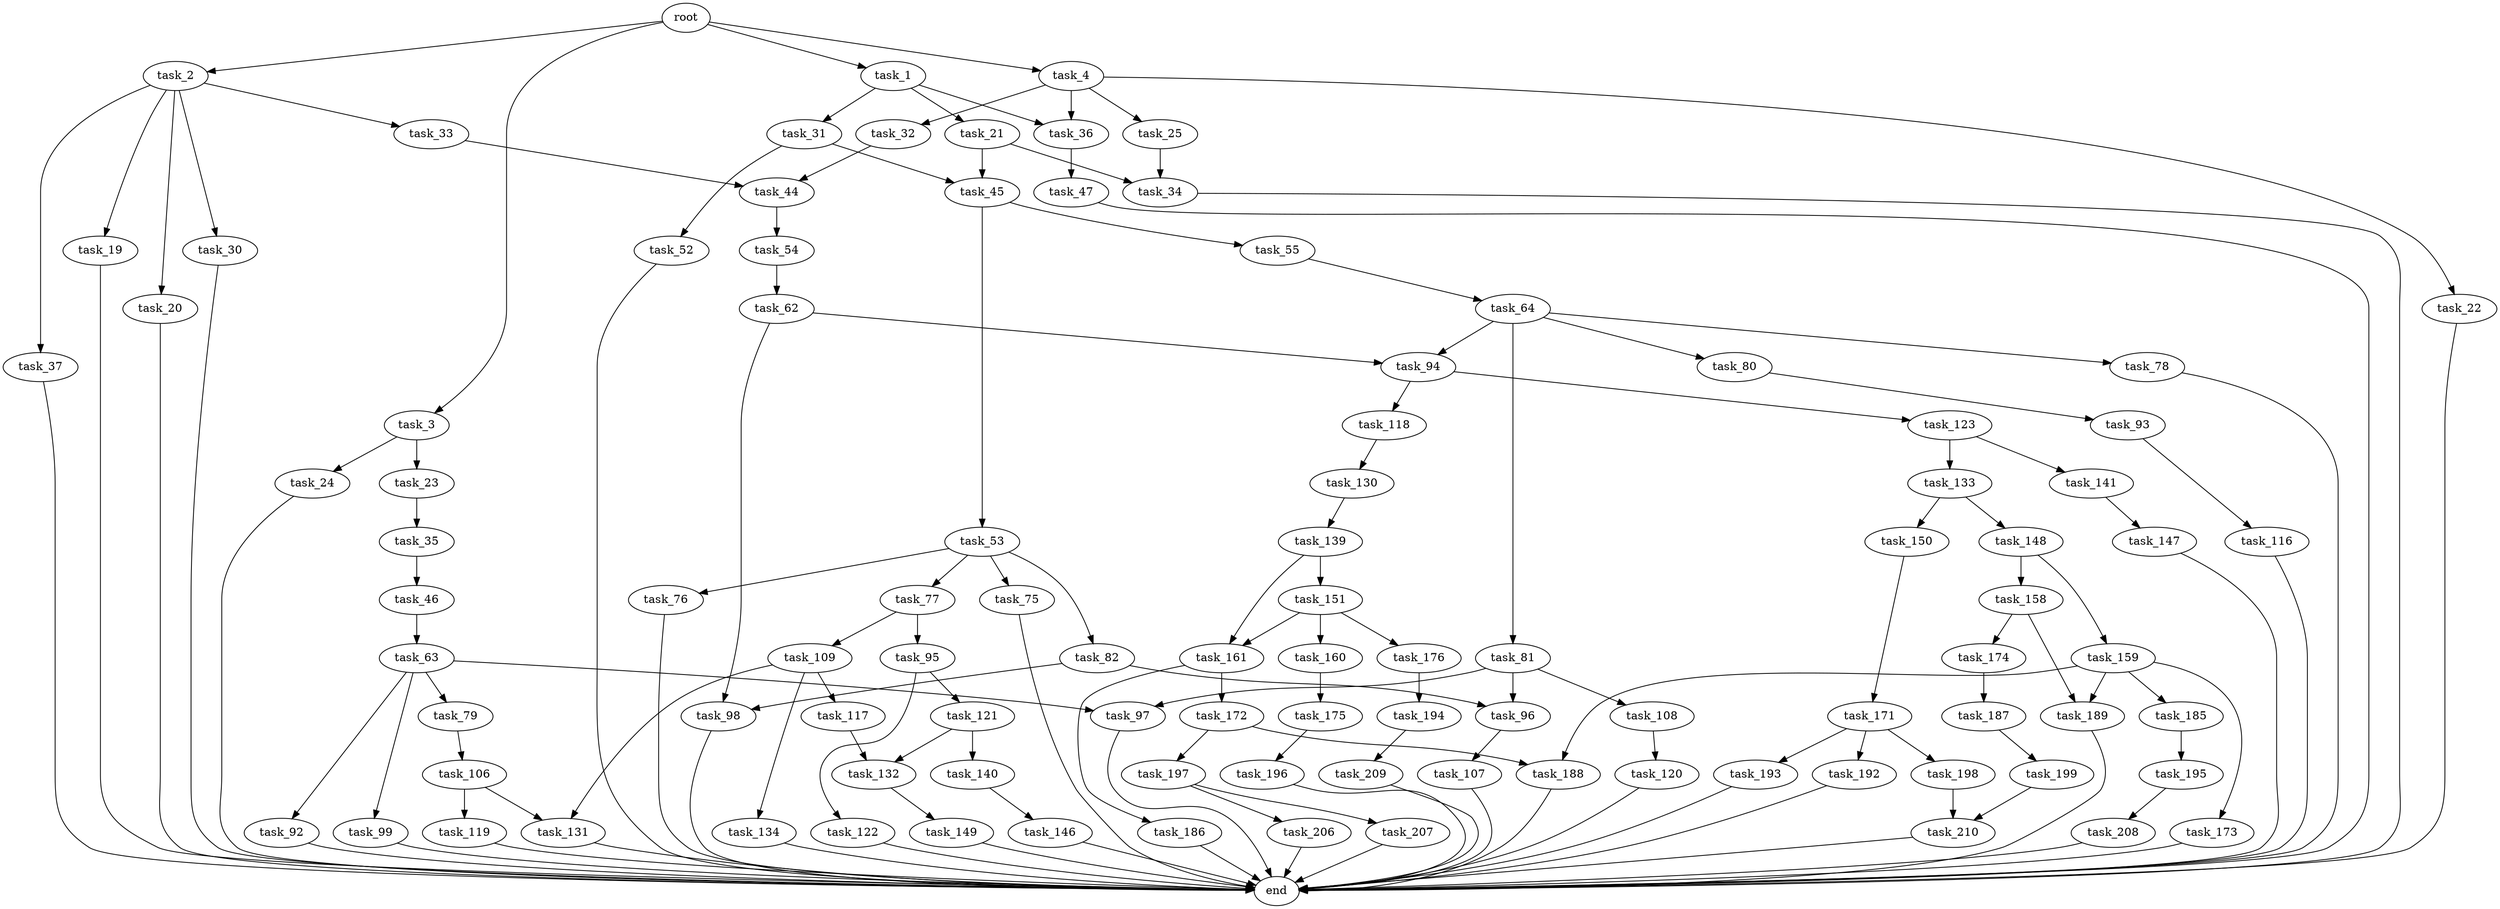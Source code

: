 digraph G {
  root [size="0.000000"];
  task_1 [size="563475023987.000000"];
  task_2 [size="4464807893.000000"];
  task_3 [size="1979525720.000000"];
  task_4 [size="1073741824000.000000"];
  task_21 [size="17945723926.000000"];
  task_31 [size="1771644432.000000"];
  task_36 [size="1073741824000.000000"];
  task_19 [size="278530506904.000000"];
  task_20 [size="33204691064.000000"];
  task_30 [size="897071176.000000"];
  task_33 [size="1558188399.000000"];
  task_37 [size="19049599382.000000"];
  task_23 [size="96402844846.000000"];
  task_24 [size="959924570795.000000"];
  task_22 [size="782757789696.000000"];
  task_25 [size="124117822038.000000"];
  task_32 [size="549755813888.000000"];
  end [size="0.000000"];
  task_34 [size="1951231923.000000"];
  task_45 [size="68719476736.000000"];
  task_35 [size="352787504905.000000"];
  task_52 [size="2332014182.000000"];
  task_44 [size="368293445632.000000"];
  task_46 [size="126423417900.000000"];
  task_47 [size="231928233984.000000"];
  task_54 [size="835855430.000000"];
  task_53 [size="1802673807.000000"];
  task_55 [size="729367168452.000000"];
  task_63 [size="15603410442.000000"];
  task_75 [size="549755813888.000000"];
  task_76 [size="9947244416.000000"];
  task_77 [size="116064103479.000000"];
  task_82 [size="639288479.000000"];
  task_62 [size="68719476736.000000"];
  task_64 [size="231928233984.000000"];
  task_94 [size="7677590266.000000"];
  task_98 [size="1073741824000.000000"];
  task_79 [size="3014116335.000000"];
  task_92 [size="368293445632.000000"];
  task_97 [size="769415981197.000000"];
  task_99 [size="645811541877.000000"];
  task_78 [size="782757789696.000000"];
  task_80 [size="15495993557.000000"];
  task_81 [size="8589934592.000000"];
  task_95 [size="10611356030.000000"];
  task_109 [size="68719476736.000000"];
  task_106 [size="231928233984.000000"];
  task_93 [size="888927226.000000"];
  task_96 [size="2053277564.000000"];
  task_108 [size="549755813888.000000"];
  task_116 [size="368293445632.000000"];
  task_118 [size="23771601130.000000"];
  task_123 [size="370369617209.000000"];
  task_121 [size="292566269880.000000"];
  task_122 [size="28991029248.000000"];
  task_107 [size="1073741824000.000000"];
  task_119 [size="1073741824000.000000"];
  task_131 [size="19090645798.000000"];
  task_120 [size="549755813888.000000"];
  task_117 [size="9860981328.000000"];
  task_134 [size="2755149656.000000"];
  task_132 [size="425703343739.000000"];
  task_130 [size="12093908078.000000"];
  task_140 [size="1036404830284.000000"];
  task_133 [size="130414504776.000000"];
  task_141 [size="178373023958.000000"];
  task_139 [size="34649418912.000000"];
  task_149 [size="348654610212.000000"];
  task_148 [size="357517234400.000000"];
  task_150 [size="314730178760.000000"];
  task_151 [size="231928233984.000000"];
  task_161 [size="34363206306.000000"];
  task_146 [size="44932023450.000000"];
  task_147 [size="18162850491.000000"];
  task_158 [size="28991029248.000000"];
  task_159 [size="549755813888.000000"];
  task_171 [size="8589934592.000000"];
  task_160 [size="875035602.000000"];
  task_176 [size="34403661583.000000"];
  task_174 [size="21162048011.000000"];
  task_189 [size="368293445632.000000"];
  task_173 [size="50666091108.000000"];
  task_185 [size="28991029248.000000"];
  task_188 [size="13133653354.000000"];
  task_175 [size="1134374589.000000"];
  task_172 [size="597064565191.000000"];
  task_186 [size="144259125048.000000"];
  task_192 [size="452570831954.000000"];
  task_193 [size="4221623754.000000"];
  task_198 [size="38127280881.000000"];
  task_197 [size="368293445632.000000"];
  task_187 [size="468034350.000000"];
  task_196 [size="76011701916.000000"];
  task_194 [size="28274651920.000000"];
  task_195 [size="34494990956.000000"];
  task_199 [size="1073741824000.000000"];
  task_209 [size="79777205722.000000"];
  task_208 [size="28991029248.000000"];
  task_206 [size="378457775092.000000"];
  task_207 [size="239388174088.000000"];
  task_210 [size="723163760332.000000"];

  root -> task_1 [size="1.000000"];
  root -> task_2 [size="1.000000"];
  root -> task_3 [size="1.000000"];
  root -> task_4 [size="1.000000"];
  task_1 -> task_21 [size="679477248.000000"];
  task_1 -> task_31 [size="679477248.000000"];
  task_1 -> task_36 [size="679477248.000000"];
  task_2 -> task_19 [size="411041792.000000"];
  task_2 -> task_20 [size="411041792.000000"];
  task_2 -> task_30 [size="411041792.000000"];
  task_2 -> task_33 [size="411041792.000000"];
  task_2 -> task_37 [size="411041792.000000"];
  task_3 -> task_23 [size="33554432.000000"];
  task_3 -> task_24 [size="33554432.000000"];
  task_4 -> task_22 [size="838860800.000000"];
  task_4 -> task_25 [size="838860800.000000"];
  task_4 -> task_32 [size="838860800.000000"];
  task_4 -> task_36 [size="838860800.000000"];
  task_21 -> task_34 [size="536870912.000000"];
  task_21 -> task_45 [size="536870912.000000"];
  task_31 -> task_45 [size="33554432.000000"];
  task_31 -> task_52 [size="33554432.000000"];
  task_36 -> task_47 [size="838860800.000000"];
  task_19 -> end [size="1.000000"];
  task_20 -> end [size="1.000000"];
  task_30 -> end [size="1.000000"];
  task_33 -> task_44 [size="33554432.000000"];
  task_37 -> end [size="1.000000"];
  task_23 -> task_35 [size="209715200.000000"];
  task_24 -> end [size="1.000000"];
  task_22 -> end [size="1.000000"];
  task_25 -> task_34 [size="301989888.000000"];
  task_32 -> task_44 [size="536870912.000000"];
  task_34 -> end [size="1.000000"];
  task_45 -> task_53 [size="134217728.000000"];
  task_45 -> task_55 [size="134217728.000000"];
  task_35 -> task_46 [size="301989888.000000"];
  task_52 -> end [size="1.000000"];
  task_44 -> task_54 [size="411041792.000000"];
  task_46 -> task_63 [size="134217728.000000"];
  task_47 -> end [size="1.000000"];
  task_54 -> task_62 [size="33554432.000000"];
  task_53 -> task_75 [size="75497472.000000"];
  task_53 -> task_76 [size="75497472.000000"];
  task_53 -> task_77 [size="75497472.000000"];
  task_53 -> task_82 [size="75497472.000000"];
  task_55 -> task_64 [size="536870912.000000"];
  task_63 -> task_79 [size="536870912.000000"];
  task_63 -> task_92 [size="536870912.000000"];
  task_63 -> task_97 [size="536870912.000000"];
  task_63 -> task_99 [size="536870912.000000"];
  task_75 -> end [size="1.000000"];
  task_76 -> end [size="1.000000"];
  task_77 -> task_95 [size="411041792.000000"];
  task_77 -> task_109 [size="411041792.000000"];
  task_82 -> task_96 [size="33554432.000000"];
  task_82 -> task_98 [size="33554432.000000"];
  task_62 -> task_94 [size="134217728.000000"];
  task_62 -> task_98 [size="134217728.000000"];
  task_64 -> task_78 [size="301989888.000000"];
  task_64 -> task_80 [size="301989888.000000"];
  task_64 -> task_81 [size="301989888.000000"];
  task_64 -> task_94 [size="301989888.000000"];
  task_94 -> task_118 [size="301989888.000000"];
  task_94 -> task_123 [size="301989888.000000"];
  task_98 -> end [size="1.000000"];
  task_79 -> task_106 [size="209715200.000000"];
  task_92 -> end [size="1.000000"];
  task_97 -> end [size="1.000000"];
  task_99 -> end [size="1.000000"];
  task_78 -> end [size="1.000000"];
  task_80 -> task_93 [size="33554432.000000"];
  task_81 -> task_96 [size="33554432.000000"];
  task_81 -> task_97 [size="33554432.000000"];
  task_81 -> task_108 [size="33554432.000000"];
  task_95 -> task_121 [size="33554432.000000"];
  task_95 -> task_122 [size="33554432.000000"];
  task_109 -> task_117 [size="134217728.000000"];
  task_109 -> task_131 [size="134217728.000000"];
  task_109 -> task_134 [size="134217728.000000"];
  task_106 -> task_119 [size="301989888.000000"];
  task_106 -> task_131 [size="301989888.000000"];
  task_93 -> task_116 [size="33554432.000000"];
  task_96 -> task_107 [size="33554432.000000"];
  task_108 -> task_120 [size="536870912.000000"];
  task_116 -> end [size="1.000000"];
  task_118 -> task_130 [size="536870912.000000"];
  task_123 -> task_133 [size="411041792.000000"];
  task_123 -> task_141 [size="411041792.000000"];
  task_121 -> task_132 [size="209715200.000000"];
  task_121 -> task_140 [size="209715200.000000"];
  task_122 -> end [size="1.000000"];
  task_107 -> end [size="1.000000"];
  task_119 -> end [size="1.000000"];
  task_131 -> end [size="1.000000"];
  task_120 -> end [size="1.000000"];
  task_117 -> task_132 [size="33554432.000000"];
  task_134 -> end [size="1.000000"];
  task_132 -> task_149 [size="679477248.000000"];
  task_130 -> task_139 [size="838860800.000000"];
  task_140 -> task_146 [size="838860800.000000"];
  task_133 -> task_148 [size="134217728.000000"];
  task_133 -> task_150 [size="134217728.000000"];
  task_141 -> task_147 [size="301989888.000000"];
  task_139 -> task_151 [size="134217728.000000"];
  task_139 -> task_161 [size="134217728.000000"];
  task_149 -> end [size="1.000000"];
  task_148 -> task_158 [size="838860800.000000"];
  task_148 -> task_159 [size="838860800.000000"];
  task_150 -> task_171 [size="209715200.000000"];
  task_151 -> task_160 [size="301989888.000000"];
  task_151 -> task_161 [size="301989888.000000"];
  task_151 -> task_176 [size="301989888.000000"];
  task_161 -> task_172 [size="33554432.000000"];
  task_161 -> task_186 [size="33554432.000000"];
  task_146 -> end [size="1.000000"];
  task_147 -> end [size="1.000000"];
  task_158 -> task_174 [size="75497472.000000"];
  task_158 -> task_189 [size="75497472.000000"];
  task_159 -> task_173 [size="536870912.000000"];
  task_159 -> task_185 [size="536870912.000000"];
  task_159 -> task_188 [size="536870912.000000"];
  task_159 -> task_189 [size="536870912.000000"];
  task_171 -> task_192 [size="33554432.000000"];
  task_171 -> task_193 [size="33554432.000000"];
  task_171 -> task_198 [size="33554432.000000"];
  task_160 -> task_175 [size="33554432.000000"];
  task_176 -> task_194 [size="679477248.000000"];
  task_174 -> task_187 [size="411041792.000000"];
  task_189 -> end [size="1.000000"];
  task_173 -> end [size="1.000000"];
  task_185 -> task_195 [size="75497472.000000"];
  task_188 -> end [size="1.000000"];
  task_175 -> task_196 [size="33554432.000000"];
  task_172 -> task_188 [size="411041792.000000"];
  task_172 -> task_197 [size="411041792.000000"];
  task_186 -> end [size="1.000000"];
  task_192 -> end [size="1.000000"];
  task_193 -> end [size="1.000000"];
  task_198 -> task_210 [size="75497472.000000"];
  task_197 -> task_206 [size="411041792.000000"];
  task_197 -> task_207 [size="411041792.000000"];
  task_187 -> task_199 [size="33554432.000000"];
  task_196 -> end [size="1.000000"];
  task_194 -> task_209 [size="536870912.000000"];
  task_195 -> task_208 [size="838860800.000000"];
  task_199 -> task_210 [size="838860800.000000"];
  task_209 -> end [size="1.000000"];
  task_208 -> end [size="1.000000"];
  task_206 -> end [size="1.000000"];
  task_207 -> end [size="1.000000"];
  task_210 -> end [size="1.000000"];
}
